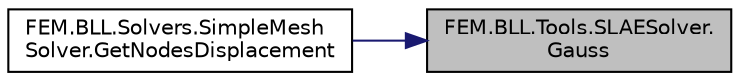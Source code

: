 digraph "FEM.BLL.Tools.SLAESolver.Gauss"
{
 // LATEX_PDF_SIZE
  edge [fontname="Helvetica",fontsize="10",labelfontname="Helvetica",labelfontsize="10"];
  node [fontname="Helvetica",fontsize="10",shape=record];
  rankdir="RL";
  Node1 [label="FEM.BLL.Tools.SLAESolver.\lGauss",height=0.2,width=0.4,color="black", fillcolor="grey75", style="filled", fontcolor="black",tooltip="Метод, решающий систему линейных уравнений методом Гаусса"];
  Node1 -> Node2 [dir="back",color="midnightblue",fontsize="10",style="solid",fontname="Helvetica"];
  Node2 [label="FEM.BLL.Solvers.SimpleMesh\lSolver.GetNodesDisplacement",height=0.2,width=0.4,color="black", fillcolor="white", style="filled",URL="$class_f_e_m_1_1_b_l_l_1_1_solvers_1_1_simple_mesh_solver.html#a4d97f5cec47007c7db388387e601644e",tooltip="Вычисляет перемещения узлов в сетке"];
}
